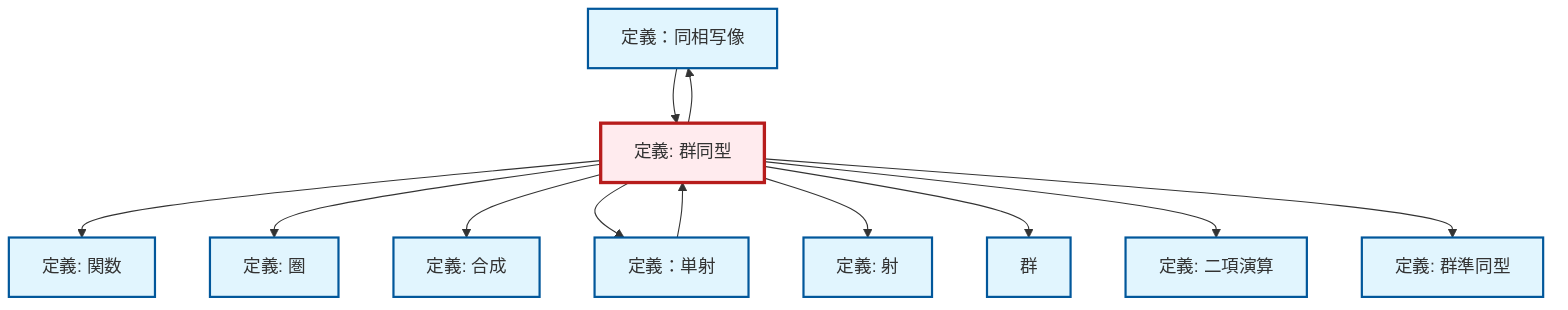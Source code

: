 graph TD
    classDef definition fill:#e1f5fe,stroke:#01579b,stroke-width:2px
    classDef theorem fill:#f3e5f5,stroke:#4a148c,stroke-width:2px
    classDef axiom fill:#fff3e0,stroke:#e65100,stroke-width:2px
    classDef example fill:#e8f5e9,stroke:#1b5e20,stroke-width:2px
    classDef current fill:#ffebee,stroke:#b71c1c,stroke-width:3px
    def-homeomorphism["定義：同相写像"]:::definition
    def-monomorphism["定義：単射"]:::definition
    def-morphism["定義: 射"]:::definition
    def-function["定義: 関数"]:::definition
    def-category["定義: 圏"]:::definition
    def-homomorphism["定義: 群準同型"]:::definition
    def-binary-operation["定義: 二項演算"]:::definition
    def-composition["定義: 合成"]:::definition
    def-group["群"]:::definition
    def-isomorphism["定義: 群同型"]:::definition
    def-isomorphism --> def-function
    def-isomorphism --> def-category
    def-isomorphism --> def-composition
    def-monomorphism --> def-isomorphism
    def-isomorphism --> def-monomorphism
    def-isomorphism --> def-morphism
    def-isomorphism --> def-group
    def-isomorphism --> def-homeomorphism
    def-isomorphism --> def-binary-operation
    def-isomorphism --> def-homomorphism
    def-homeomorphism --> def-isomorphism
    class def-isomorphism current